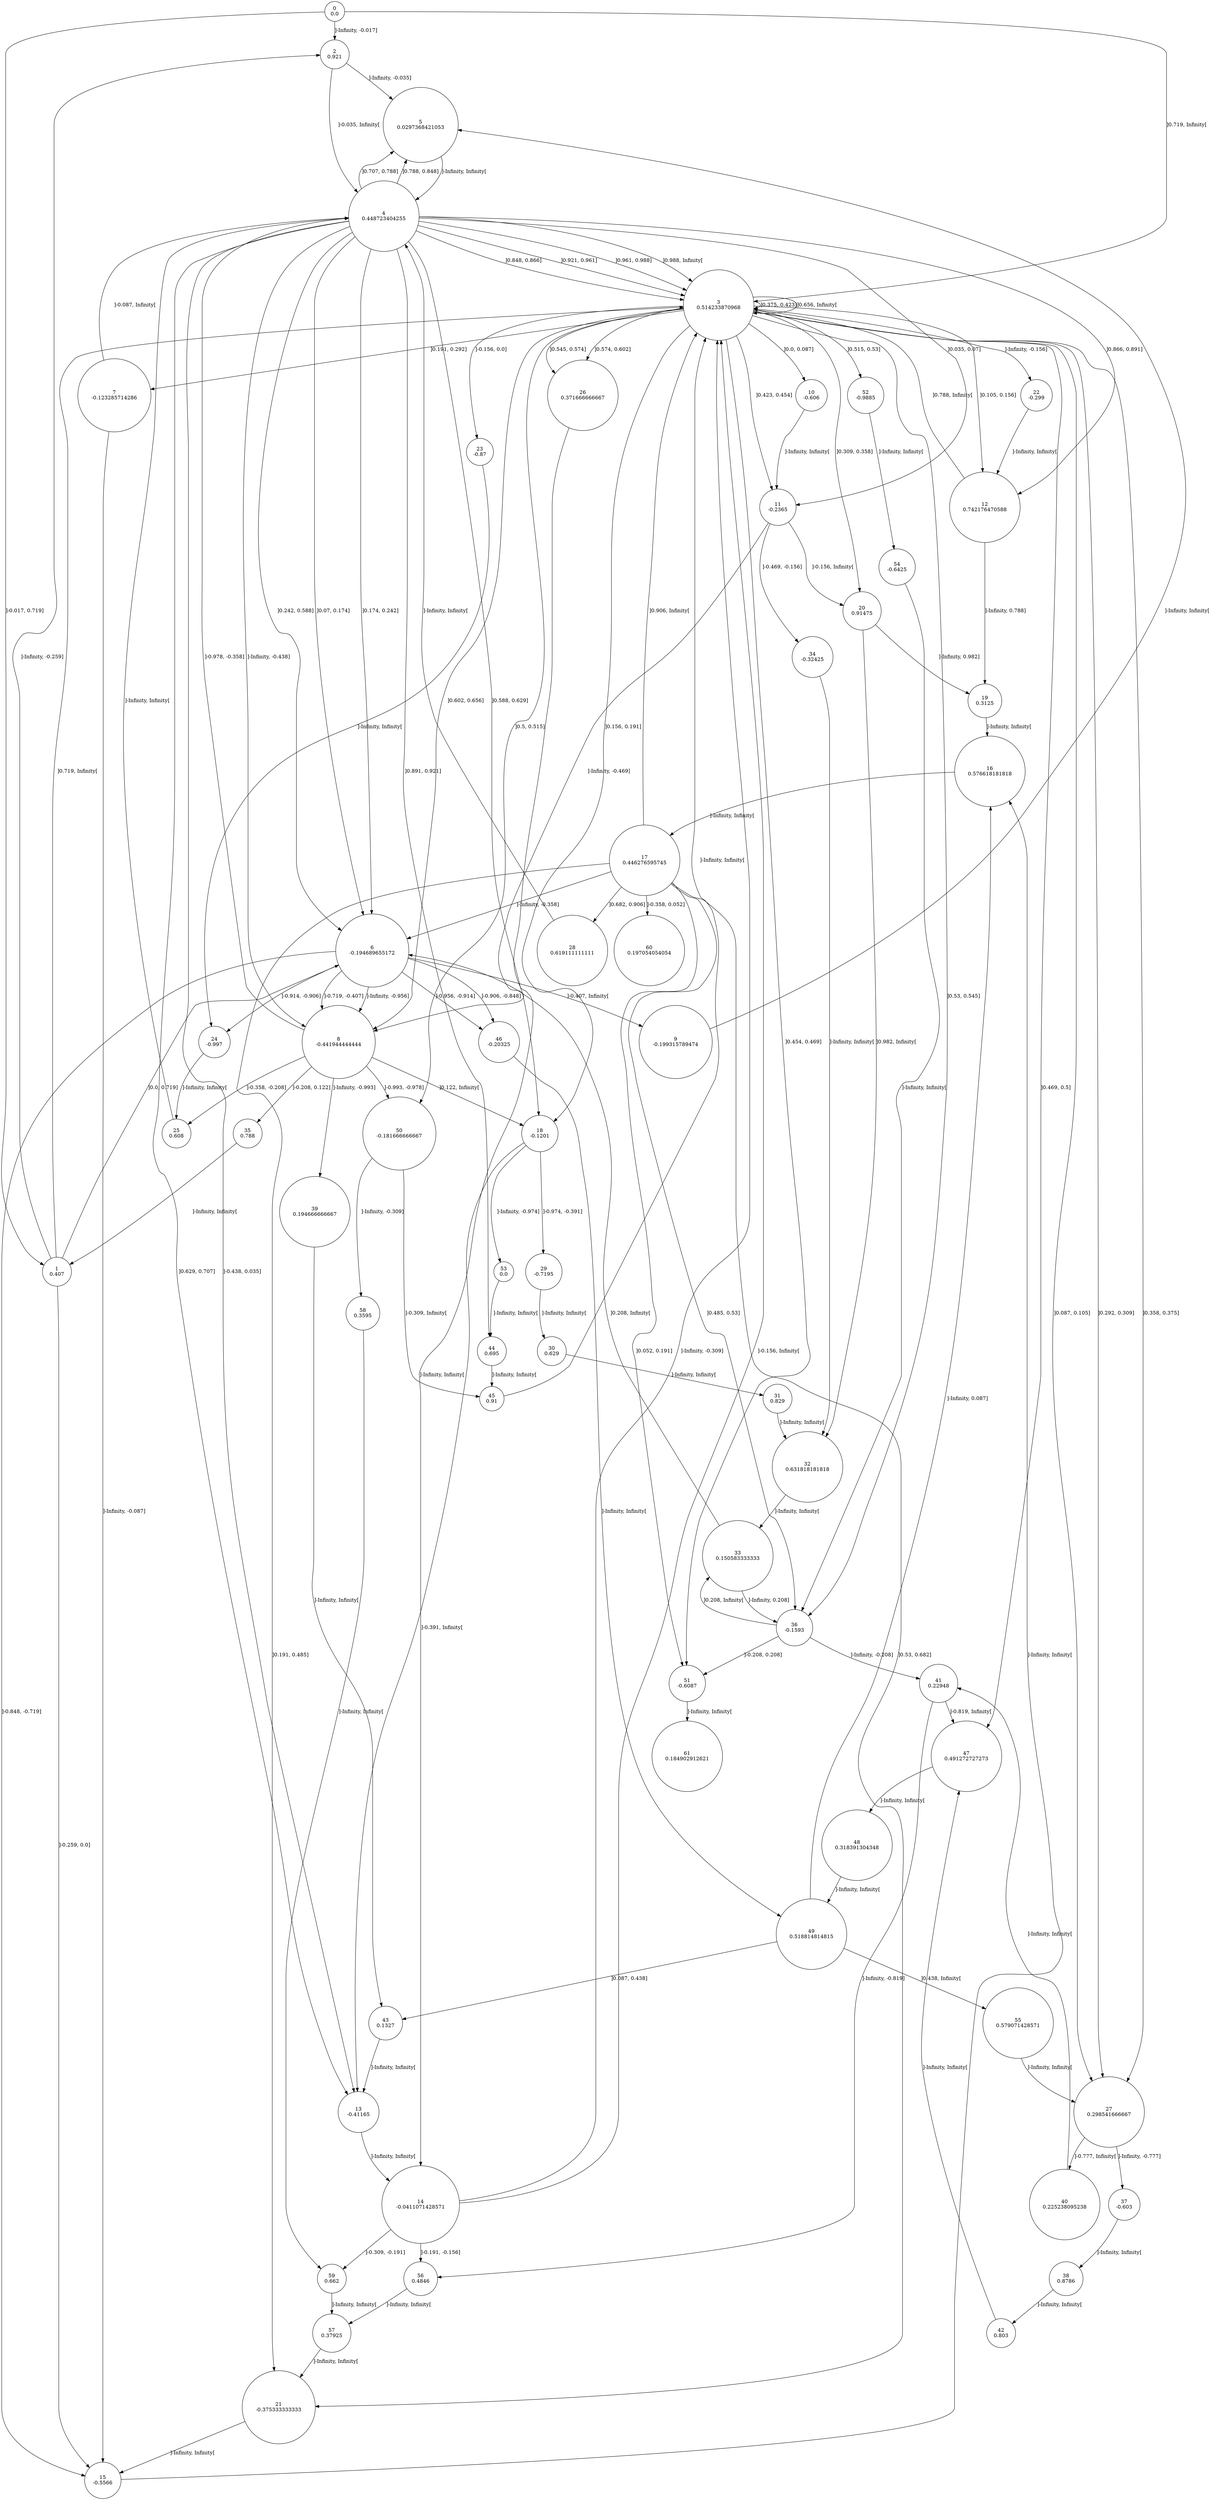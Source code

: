 digraph a {
0 [shape=circle, label="0\n0.0"];
	0 -> 2 [label="]-Infinity, -0.017]"];
	0 -> 1 [label="]-0.017, 0.719]"];
	0 -> 3 [label="]0.719, Infinity["];
1 [shape=circle, label="1\n0.407"];
	1 -> 2 [label="]-Infinity, -0.259]"];
	1 -> 15 [label="]-0.259, 0.0]"];
	1 -> 6 [label="]0.0, 0.719]"];
	1 -> 3 [label="]0.719, Infinity["];
2 [shape=circle, label="2\n0.921"];
	2 -> 5 [label="]-Infinity, -0.035]"];
	2 -> 4 [label="]-0.035, Infinity["];
3 [shape=circle, label="3\n0.514233870968"];
	3 -> 22 [label="]-Infinity, -0.156]"];
	3 -> 23 [label="]-0.156, 0.0]"];
	3 -> 10 [label="]0.0, 0.087]"];
	3 -> 27 [label="]0.087, 0.105]"];
	3 -> 12 [label="]0.105, 0.156]"];
	3 -> 18 [label="]0.156, 0.191]"];
	3 -> 7 [label="]0.191, 0.292]"];
	3 -> 27 [label="]0.292, 0.309]"];
	3 -> 20 [label="]0.309, 0.358]"];
	3 -> 27 [label="]0.358, 0.375]"];
	3 -> 3 [label="]0.375, 0.423]"];
	3 -> 11 [label="]0.423, 0.454]"];
	3 -> 51 [label="]0.454, 0.469]"];
	3 -> 47 [label="]0.469, 0.5]"];
	3 -> 50 [label="]0.5, 0.515]"];
	3 -> 52 [label="]0.515, 0.53]"];
	3 -> 36 [label="]0.53, 0.545]"];
	3 -> 26 [label="]0.545, 0.574]"];
	3 -> 26 [label="]0.574, 0.602]"];
	3 -> 8 [label="]0.602, 0.656]"];
	3 -> 3 [label="]0.656, Infinity["];
4 [shape=circle, label="4\n0.448723404255"];
	4 -> 8 [label="]-Infinity, -0.438]"];
	4 -> 13 [label="]-0.438, 0.035]"];
	4 -> 11 [label="]0.035, 0.07]"];
	4 -> 6 [label="]0.07, 0.174]"];
	4 -> 6 [label="]0.174, 0.242]"];
	4 -> 6 [label="]0.242, 0.588]"];
	4 -> 18 [label="]0.588, 0.629]"];
	4 -> 13 [label="]0.629, 0.707]"];
	4 -> 5 [label="]0.707, 0.788]"];
	4 -> 5 [label="]0.788, 0.848]"];
	4 -> 3 [label="]0.848, 0.866]"];
	4 -> 12 [label="]0.866, 0.891]"];
	4 -> 44 [label="]0.891, 0.921]"];
	4 -> 3 [label="]0.921, 0.961]"];
	4 -> 3 [label="]0.961, 0.988]"];
	4 -> 3 [label="]0.988, Infinity["];
5 [shape=circle, label="5\n0.0297368421053"];
	5 -> 4 [label="]-Infinity, Infinity["];
6 [shape=circle, label="6\n-0.194689655172"];
	6 -> 8 [label="]-Infinity, -0.956]"];
	6 -> 46 [label="]-0.956, -0.914]"];
	6 -> 24 [label="]-0.914, -0.906]"];
	6 -> 46 [label="]-0.906, -0.848]"];
	6 -> 15 [label="]-0.848, -0.719]"];
	6 -> 8 [label="]-0.719, -0.407]"];
	6 -> 9 [label="]-0.407, Infinity["];
7 [shape=circle, label="7\n-0.123285714286"];
	7 -> 15 [label="]-Infinity, -0.087]"];
	7 -> 4 [label="]-0.087, Infinity["];
8 [shape=circle, label="8\n-0.441944444444"];
	8 -> 39 [label="]-Infinity, -0.993]"];
	8 -> 50 [label="]-0.993, -0.978]"];
	8 -> 4 [label="]-0.978, -0.358]"];
	8 -> 25 [label="]-0.358, -0.208]"];
	8 -> 35 [label="]-0.208, 0.122]"];
	8 -> 18 [label="]0.122, Infinity["];
9 [shape=circle, label="9\n-0.199315789474"];
	9 -> 5 [label="]-Infinity, Infinity["];
10 [shape=circle, label="10\n-0.606"];
	10 -> 11 [label="]-Infinity, Infinity["];
11 [shape=circle, label="11\n-0.2365"];
	11 -> 8 [label="]-Infinity, -0.469]"];
	11 -> 34 [label="]-0.469, -0.156]"];
	11 -> 20 [label="]-0.156, Infinity["];
12 [shape=circle, label="12\n0.742176470588"];
	12 -> 19 [label="]-Infinity, 0.788]"];
	12 -> 3 [label="]0.788, Infinity["];
13 [shape=circle, label="13\n-0.41165"];
	13 -> 14 [label="]-Infinity, Infinity["];
14 [shape=circle, label="14\n-0.0411071428571"];
	14 -> 3 [label="]-Infinity, -0.309]"];
	14 -> 59 [label="]-0.309, -0.191]"];
	14 -> 56 [label="]-0.191, -0.156]"];
	14 -> 3 [label="]-0.156, Infinity["];
15 [shape=circle, label="15\n-0.5566"];
	15 -> 16 [label="]-Infinity, Infinity["];
16 [shape=circle, label="16\n0.576618181818"];
	16 -> 17 [label="]-Infinity, Infinity["];
17 [shape=circle, label="17\n0.446276595745"];
	17 -> 6 [label="]-Infinity, -0.358]"];
	17 -> 60 [label="]-0.358, 0.052]"];
	17 -> 51 [label="]0.052, 0.191]"];
	17 -> 21 [label="]0.191, 0.485]"];
	17 -> 36 [label="]0.485, 0.53]"];
	17 -> 21 [label="]0.53, 0.682]"];
	17 -> 28 [label="]0.682, 0.906]"];
	17 -> 3 [label="]0.906, Infinity["];
18 [shape=circle, label="18\n-0.1201"];
	18 -> 53 [label="]-Infinity, -0.974]"];
	18 -> 29 [label="]-0.974, -0.391]"];
	18 -> 13 [label="]-0.391, Infinity["];
19 [shape=circle, label="19\n0.3125"];
	19 -> 16 [label="]-Infinity, Infinity["];
20 [shape=circle, label="20\n0.91475"];
	20 -> 19 [label="]-Infinity, 0.982]"];
	20 -> 32 [label="]0.982, Infinity["];
21 [shape=circle, label="21\n-0.375333333333"];
	21 -> 15 [label="]-Infinity, Infinity["];
22 [shape=circle, label="22\n-0.299"];
	22 -> 12 [label="]-Infinity, Infinity["];
23 [shape=circle, label="23\n-0.87"];
	23 -> 24 [label="]-Infinity, Infinity["];
24 [shape=circle, label="24\n-0.997"];
	24 -> 25 [label="]-Infinity, Infinity["];
25 [shape=circle, label="25\n0.608"];
	25 -> 4 [label="]-Infinity, Infinity["];
26 [shape=circle, label="26\n0.371666666667"];
	26 -> 14 [label="]-Infinity, Infinity["];
27 [shape=circle, label="27\n0.298541666667"];
	27 -> 37 [label="]-Infinity, -0.777]"];
	27 -> 40 [label="]-0.777, Infinity["];
28 [shape=circle, label="28\n0.619111111111"];
	28 -> 4 [label="]-Infinity, Infinity["];
29 [shape=circle, label="29\n-0.7195"];
	29 -> 30 [label="]-Infinity, Infinity["];
30 [shape=circle, label="30\n0.629"];
	30 -> 31 [label="]-Infinity, Infinity["];
31 [shape=circle, label="31\n0.829"];
	31 -> 32 [label="]-Infinity, Infinity["];
32 [shape=circle, label="32\n0.631818181818"];
	32 -> 33 [label="]-Infinity, Infinity["];
33 [shape=circle, label="33\n0.150583333333"];
	33 -> 36 [label="]-Infinity, 0.208]"];
	33 -> 6 [label="]0.208, Infinity["];
34 [shape=circle, label="34\n-0.32425"];
	34 -> 32 [label="]-Infinity, Infinity["];
35 [shape=circle, label="35\n0.788"];
	35 -> 1 [label="]-Infinity, Infinity["];
36 [shape=circle, label="36\n-0.1593"];
	36 -> 41 [label="]-Infinity, -0.208]"];
	36 -> 51 [label="]-0.208, 0.208]"];
	36 -> 33 [label="]0.208, Infinity["];
37 [shape=circle, label="37\n-0.603"];
	37 -> 38 [label="]-Infinity, Infinity["];
38 [shape=circle, label="38\n0.8786"];
	38 -> 42 [label="]-Infinity, Infinity["];
39 [shape=circle, label="39\n0.194666666667"];
	39 -> 43 [label="]-Infinity, Infinity["];
40 [shape=circle, label="40\n0.225238095238"];
	40 -> 41 [label="]-Infinity, Infinity["];
41 [shape=circle, label="41\n0.22948"];
	41 -> 56 [label="]-Infinity, -0.819]"];
	41 -> 47 [label="]-0.819, Infinity["];
42 [shape=circle, label="42\n0.803"];
	42 -> 47 [label="]-Infinity, Infinity["];
43 [shape=circle, label="43\n0.1327"];
	43 -> 13 [label="]-Infinity, Infinity["];
44 [shape=circle, label="44\n0.695"];
	44 -> 45 [label="]-Infinity, Infinity["];
45 [shape=circle, label="45\n0.91"];
	45 -> 3 [label="]-Infinity, Infinity["];
46 [shape=circle, label="46\n-0.20325"];
	46 -> 49 [label="]-Infinity, Infinity["];
47 [shape=circle, label="47\n0.491272727273"];
	47 -> 48 [label="]-Infinity, Infinity["];
48 [shape=circle, label="48\n0.318391304348"];
	48 -> 49 [label="]-Infinity, Infinity["];
49 [shape=circle, label="49\n0.518814814815"];
	49 -> 16 [label="]-Infinity, 0.087]"];
	49 -> 43 [label="]0.087, 0.438]"];
	49 -> 55 [label="]0.438, Infinity["];
50 [shape=circle, label="50\n-0.181666666667"];
	50 -> 58 [label="]-Infinity, -0.309]"];
	50 -> 45 [label="]-0.309, Infinity["];
51 [shape=circle, label="51\n-0.6087"];
	51 -> 61 [label="]-Infinity, Infinity["];
52 [shape=circle, label="52\n-0.9885"];
	52 -> 54 [label="]-Infinity, Infinity["];
53 [shape=circle, label="53\n0.0"];
	53 -> 44 [label="]-Infinity, Infinity["];
54 [shape=circle, label="54\n-0.6425"];
	54 -> 36 [label="]-Infinity, Infinity["];
55 [shape=circle, label="55\n0.579071428571"];
	55 -> 27 [label="]-Infinity, Infinity["];
56 [shape=circle, label="56\n0.4846"];
	56 -> 57 [label="]-Infinity, Infinity["];
57 [shape=circle, label="57\n0.37925"];
	57 -> 21 [label="]-Infinity, Infinity["];
58 [shape=circle, label="58\n0.3595"];
	58 -> 59 [label="]-Infinity, Infinity["];
59 [shape=circle, label="59\n0.662"];
	59 -> 57 [label="]-Infinity, Infinity["];
60 [shape=circle, label="60\n0.197054054054"];
61 [shape=circle, label="61\n0.184902912621"];
}